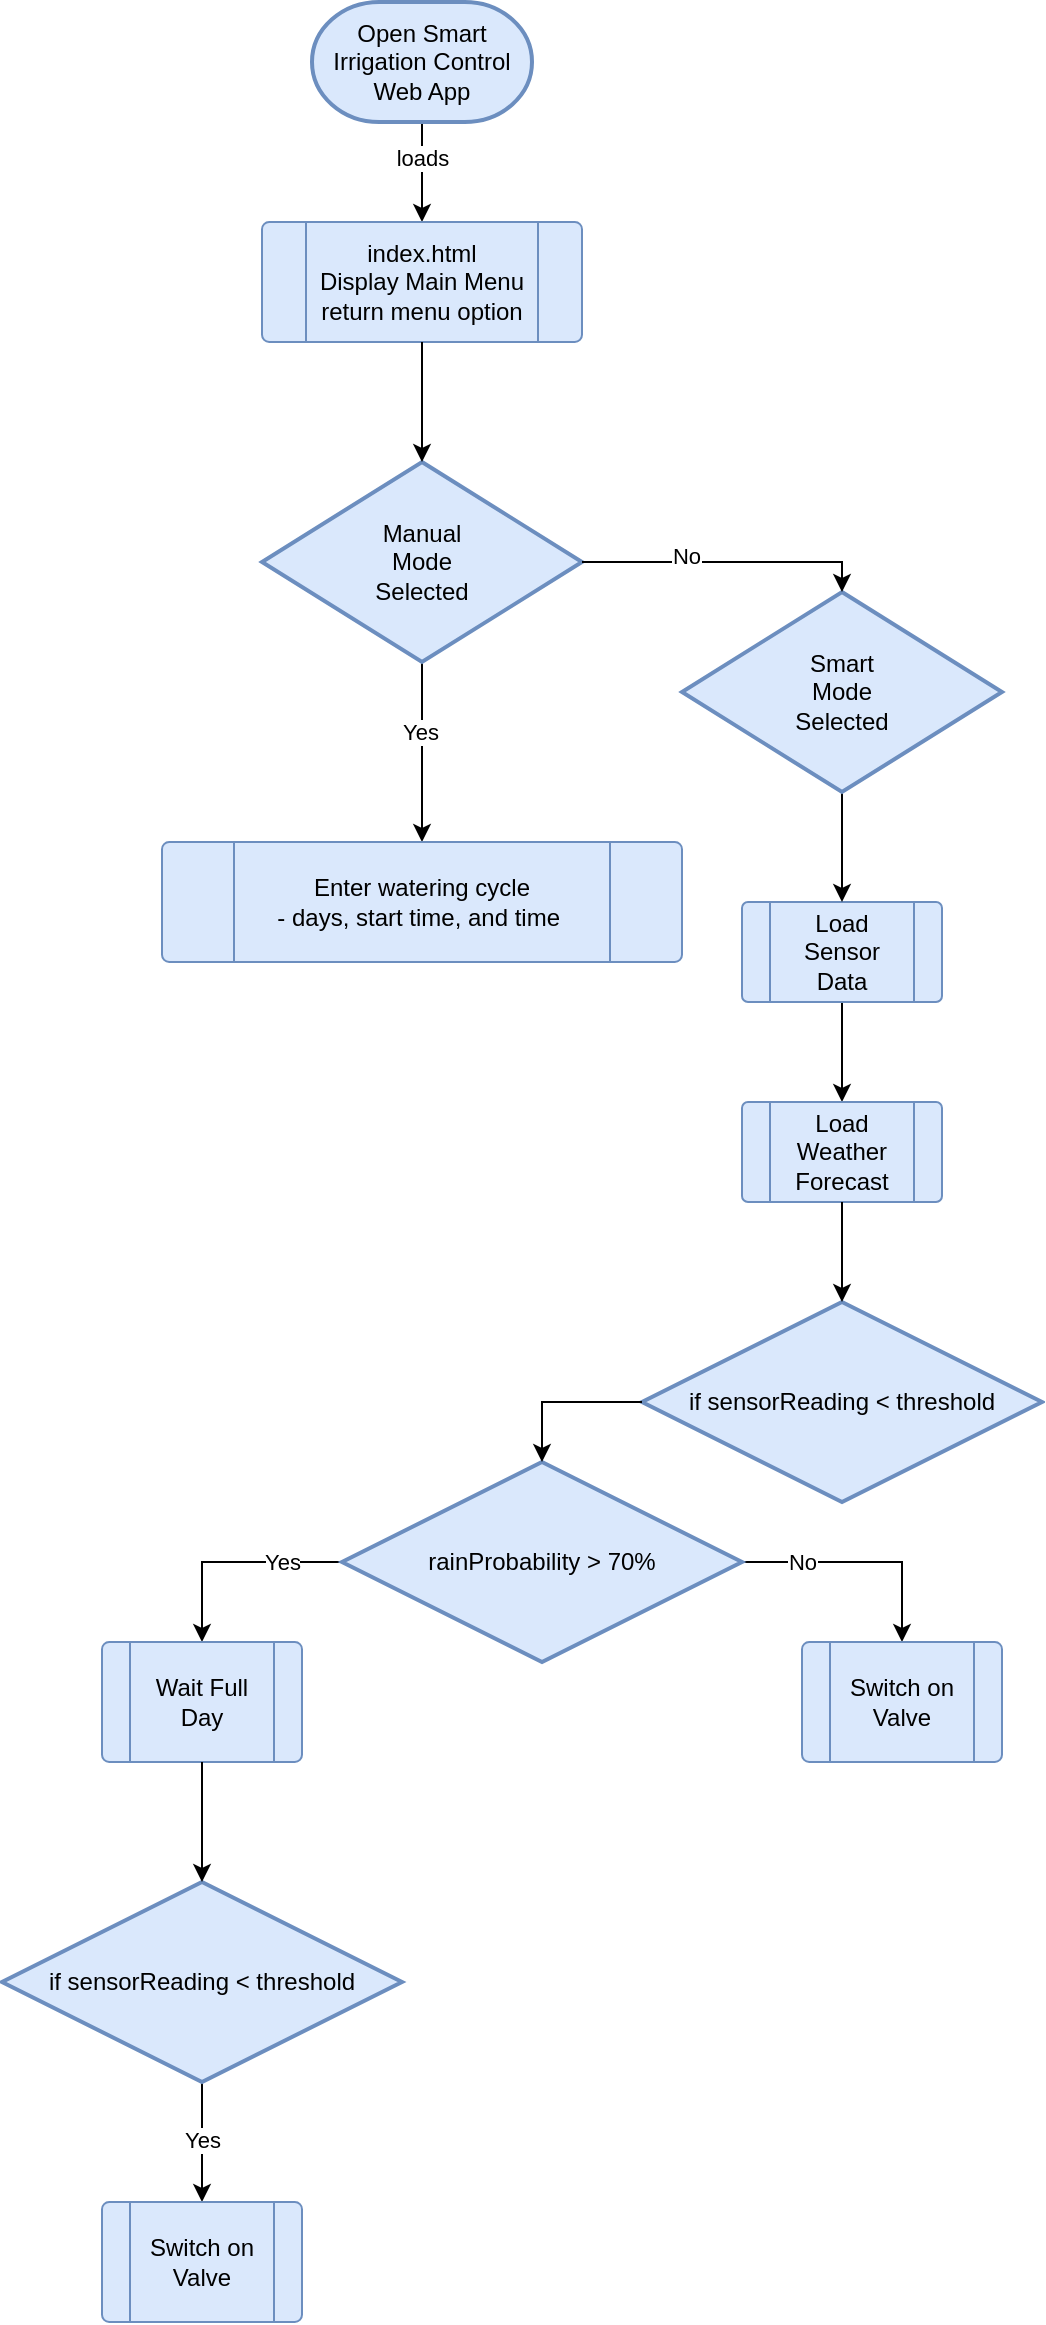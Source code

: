 <mxfile version="24.7.7">
  <diagram id="C5RBs43oDa-KdzZeNtuy" name="Page-1">
    <mxGraphModel dx="2532" dy="754" grid="1" gridSize="10" guides="1" tooltips="1" connect="1" arrows="1" fold="1" page="1" pageScale="1" pageWidth="1169" pageHeight="827" background="none" math="0" shadow="0">
      <root>
        <mxCell id="WIyWlLk6GJQsqaUBKTNV-0" />
        <mxCell id="WIyWlLk6GJQsqaUBKTNV-1" parent="WIyWlLk6GJQsqaUBKTNV-0" />
        <mxCell id="lYG3xDOw-mOF29yi0zcu-2" style="edgeStyle=orthogonalEdgeStyle;rounded=0;orthogonalLoop=1;jettySize=auto;html=1;exitX=0.5;exitY=1;exitDx=0;exitDy=0;exitPerimeter=0;entryX=0.5;entryY=0;entryDx=0;entryDy=0;" parent="WIyWlLk6GJQsqaUBKTNV-1" source="lYG3xDOw-mOF29yi0zcu-0" target="lYG3xDOw-mOF29yi0zcu-1" edge="1">
          <mxGeometry relative="1" as="geometry" />
        </mxCell>
        <mxCell id="lYG3xDOw-mOF29yi0zcu-5" value="loads" style="edgeLabel;html=1;align=center;verticalAlign=middle;resizable=0;points=[];" parent="lYG3xDOw-mOF29yi0zcu-2" vertex="1" connectable="0">
          <mxGeometry x="-0.278" relative="1" as="geometry">
            <mxPoint as="offset" />
          </mxGeometry>
        </mxCell>
        <mxCell id="lYG3xDOw-mOF29yi0zcu-0" value="Open Smart Irrigation Control Web App" style="strokeWidth=2;html=1;shape=mxgraph.flowchart.terminator;whiteSpace=wrap;fillColor=#dae8fc;strokeColor=#6c8ebf;" parent="WIyWlLk6GJQsqaUBKTNV-1" vertex="1">
          <mxGeometry x="-55" y="70" width="110" height="60" as="geometry" />
        </mxCell>
        <mxCell id="lYG3xDOw-mOF29yi0zcu-1" value="" style="verticalLabelPosition=bottom;verticalAlign=top;html=1;shape=process;whiteSpace=wrap;rounded=1;size=0.14;arcSize=6;fillColor=#dae8fc;strokeColor=#6c8ebf;" parent="WIyWlLk6GJQsqaUBKTNV-1" vertex="1">
          <mxGeometry x="-80" y="180" width="160" height="60" as="geometry" />
        </mxCell>
        <mxCell id="lYG3xDOw-mOF29yi0zcu-3" value="index.html&lt;div&gt;Display Main Menu&lt;/div&gt;&lt;div&gt;return menu option&lt;/div&gt;" style="text;html=1;align=center;verticalAlign=middle;whiteSpace=wrap;rounded=0;" parent="WIyWlLk6GJQsqaUBKTNV-1" vertex="1">
          <mxGeometry x="-60" y="195" width="120" height="30" as="geometry" />
        </mxCell>
        <mxCell id="lYG3xDOw-mOF29yi0zcu-48" style="edgeStyle=orthogonalEdgeStyle;rounded=0;orthogonalLoop=1;jettySize=auto;html=1;exitX=0.5;exitY=1;exitDx=0;exitDy=0;entryX=0.5;entryY=0;entryDx=0;entryDy=0;" parent="WIyWlLk6GJQsqaUBKTNV-1" source="lYG3xDOw-mOF29yi0zcu-8" target="lYG3xDOw-mOF29yi0zcu-45" edge="1">
          <mxGeometry relative="1" as="geometry" />
        </mxCell>
        <mxCell id="lYG3xDOw-mOF29yi0zcu-8" value="" style="verticalLabelPosition=bottom;verticalAlign=top;html=1;shape=process;whiteSpace=wrap;rounded=1;size=0.14;arcSize=6;fillColor=#dae8fc;strokeColor=#6c8ebf;" parent="WIyWlLk6GJQsqaUBKTNV-1" vertex="1">
          <mxGeometry x="160" y="520" width="100" height="50" as="geometry" />
        </mxCell>
        <mxCell id="lYG3xDOw-mOF29yi0zcu-11" value="Load Sensor Data" style="text;html=1;align=center;verticalAlign=middle;whiteSpace=wrap;rounded=0;" parent="WIyWlLk6GJQsqaUBKTNV-1" vertex="1">
          <mxGeometry x="180" y="530" width="60" height="30" as="geometry" />
        </mxCell>
        <mxCell id="lYG3xDOw-mOF29yi0zcu-38" style="edgeStyle=orthogonalEdgeStyle;rounded=0;orthogonalLoop=1;jettySize=auto;html=1;" parent="WIyWlLk6GJQsqaUBKTNV-1" source="lYG3xDOw-mOF29yi0zcu-21" target="lYG3xDOw-mOF29yi0zcu-36" edge="1">
          <mxGeometry relative="1" as="geometry" />
        </mxCell>
        <mxCell id="lYG3xDOw-mOF29yi0zcu-40" value="Yes" style="edgeLabel;html=1;align=center;verticalAlign=middle;resizable=0;points=[];" parent="lYG3xDOw-mOF29yi0zcu-38" vertex="1" connectable="0">
          <mxGeometry x="-0.23" y="-1" relative="1" as="geometry">
            <mxPoint as="offset" />
          </mxGeometry>
        </mxCell>
        <mxCell id="lYG3xDOw-mOF29yi0zcu-21" value="" style="strokeWidth=2;html=1;shape=mxgraph.flowchart.decision;whiteSpace=wrap;fillColor=#dae8fc;strokeColor=#6c8ebf;" parent="WIyWlLk6GJQsqaUBKTNV-1" vertex="1">
          <mxGeometry x="-80" y="300" width="160" height="100" as="geometry" />
        </mxCell>
        <mxCell id="lYG3xDOw-mOF29yi0zcu-27" value="Manual Mode Selected" style="text;html=1;align=center;verticalAlign=middle;whiteSpace=wrap;rounded=0;" parent="WIyWlLk6GJQsqaUBKTNV-1" vertex="1">
          <mxGeometry x="-30" y="335" width="60" height="30" as="geometry" />
        </mxCell>
        <mxCell id="lYG3xDOw-mOF29yi0zcu-44" style="edgeStyle=orthogonalEdgeStyle;rounded=0;orthogonalLoop=1;jettySize=auto;html=1;exitX=0.5;exitY=1;exitDx=0;exitDy=0;exitPerimeter=0;entryX=0.5;entryY=0;entryDx=0;entryDy=0;" parent="WIyWlLk6GJQsqaUBKTNV-1" source="lYG3xDOw-mOF29yi0zcu-28" target="lYG3xDOw-mOF29yi0zcu-8" edge="1">
          <mxGeometry relative="1" as="geometry" />
        </mxCell>
        <mxCell id="lYG3xDOw-mOF29yi0zcu-28" value="" style="strokeWidth=2;html=1;shape=mxgraph.flowchart.decision;whiteSpace=wrap;fillColor=#dae8fc;strokeColor=#6c8ebf;" parent="WIyWlLk6GJQsqaUBKTNV-1" vertex="1">
          <mxGeometry x="130" y="365" width="160" height="100" as="geometry" />
        </mxCell>
        <mxCell id="lYG3xDOw-mOF29yi0zcu-29" value="Smart Mode Selected" style="text;html=1;align=center;verticalAlign=middle;whiteSpace=wrap;rounded=0;" parent="WIyWlLk6GJQsqaUBKTNV-1" vertex="1">
          <mxGeometry x="180" y="400" width="60" height="30" as="geometry" />
        </mxCell>
        <mxCell id="lYG3xDOw-mOF29yi0zcu-30" style="edgeStyle=orthogonalEdgeStyle;rounded=0;orthogonalLoop=1;jettySize=auto;html=1;entryX=0.5;entryY=0;entryDx=0;entryDy=0;entryPerimeter=0;exitX=1;exitY=0.5;exitDx=0;exitDy=0;exitPerimeter=0;" parent="WIyWlLk6GJQsqaUBKTNV-1" source="lYG3xDOw-mOF29yi0zcu-21" target="lYG3xDOw-mOF29yi0zcu-28" edge="1">
          <mxGeometry relative="1" as="geometry">
            <Array as="points">
              <mxPoint x="210" y="350" />
            </Array>
          </mxGeometry>
        </mxCell>
        <mxCell id="lYG3xDOw-mOF29yi0zcu-31" value="No" style="edgeLabel;html=1;align=center;verticalAlign=middle;resizable=0;points=[];" parent="lYG3xDOw-mOF29yi0zcu-30" vertex="1" connectable="0">
          <mxGeometry x="-0.289" y="3" relative="1" as="geometry">
            <mxPoint as="offset" />
          </mxGeometry>
        </mxCell>
        <mxCell id="lYG3xDOw-mOF29yi0zcu-36" value="" style="verticalLabelPosition=bottom;verticalAlign=top;html=1;shape=process;whiteSpace=wrap;rounded=1;size=0.14;arcSize=6;fillColor=#dae8fc;strokeColor=#6c8ebf;" parent="WIyWlLk6GJQsqaUBKTNV-1" vertex="1">
          <mxGeometry x="-130" y="490" width="260" height="60" as="geometry" />
        </mxCell>
        <mxCell id="lYG3xDOw-mOF29yi0zcu-37" value="Enter watering cycle&lt;div&gt;- days, start time, and time&amp;nbsp;&lt;/div&gt;" style="text;html=1;align=center;verticalAlign=middle;whiteSpace=wrap;rounded=0;" parent="WIyWlLk6GJQsqaUBKTNV-1" vertex="1">
          <mxGeometry x="-90" y="505" width="180" height="30" as="geometry" />
        </mxCell>
        <mxCell id="lYG3xDOw-mOF29yi0zcu-43" style="edgeStyle=orthogonalEdgeStyle;rounded=0;orthogonalLoop=1;jettySize=auto;html=1;exitX=0.5;exitY=1;exitDx=0;exitDy=0;entryX=0.5;entryY=0;entryDx=0;entryDy=0;entryPerimeter=0;" parent="WIyWlLk6GJQsqaUBKTNV-1" source="lYG3xDOw-mOF29yi0zcu-1" target="lYG3xDOw-mOF29yi0zcu-21" edge="1">
          <mxGeometry relative="1" as="geometry" />
        </mxCell>
        <mxCell id="lYG3xDOw-mOF29yi0zcu-45" value="" style="verticalLabelPosition=bottom;verticalAlign=top;html=1;shape=process;whiteSpace=wrap;rounded=1;size=0.14;arcSize=6;fillColor=#dae8fc;strokeColor=#6c8ebf;" parent="WIyWlLk6GJQsqaUBKTNV-1" vertex="1">
          <mxGeometry x="160" y="620" width="100" height="50" as="geometry" />
        </mxCell>
        <mxCell id="lYG3xDOw-mOF29yi0zcu-46" value="Load Weather Forecast" style="text;html=1;align=center;verticalAlign=middle;whiteSpace=wrap;rounded=0;" parent="WIyWlLk6GJQsqaUBKTNV-1" vertex="1">
          <mxGeometry x="180" y="630" width="60" height="30" as="geometry" />
        </mxCell>
        <mxCell id="lYG3xDOw-mOF29yi0zcu-49" value="if sensorReading &amp;lt; threshold" style="strokeWidth=2;html=1;shape=mxgraph.flowchart.decision;whiteSpace=wrap;fillColor=#dae8fc;strokeColor=#6c8ebf;" parent="WIyWlLk6GJQsqaUBKTNV-1" vertex="1">
          <mxGeometry x="110" y="720" width="200" height="100" as="geometry" />
        </mxCell>
        <mxCell id="lYG3xDOw-mOF29yi0zcu-50" style="edgeStyle=orthogonalEdgeStyle;rounded=0;orthogonalLoop=1;jettySize=auto;html=1;exitX=0.5;exitY=1;exitDx=0;exitDy=0;entryX=0.5;entryY=0;entryDx=0;entryDy=0;entryPerimeter=0;" parent="WIyWlLk6GJQsqaUBKTNV-1" source="lYG3xDOw-mOF29yi0zcu-45" target="lYG3xDOw-mOF29yi0zcu-49" edge="1">
          <mxGeometry relative="1" as="geometry" />
        </mxCell>
        <mxCell id="lYG3xDOw-mOF29yi0zcu-61" style="edgeStyle=orthogonalEdgeStyle;rounded=0;orthogonalLoop=1;jettySize=auto;html=1;exitX=0;exitY=0.5;exitDx=0;exitDy=0;exitPerimeter=0;entryX=0.5;entryY=0;entryDx=0;entryDy=0;" parent="WIyWlLk6GJQsqaUBKTNV-1" source="lYG3xDOw-mOF29yi0zcu-55" target="lYG3xDOw-mOF29yi0zcu-60" edge="1">
          <mxGeometry relative="1" as="geometry" />
        </mxCell>
        <mxCell id="lYG3xDOw-mOF29yi0zcu-63" value="Yes" style="edgeLabel;html=1;align=center;verticalAlign=middle;resizable=0;points=[];" parent="lYG3xDOw-mOF29yi0zcu-61" vertex="1" connectable="0">
          <mxGeometry x="-0.197" y="-3" relative="1" as="geometry">
            <mxPoint x="14" y="3" as="offset" />
          </mxGeometry>
        </mxCell>
        <mxCell id="erFtuws-bJKWrH6lEwFD-8" style="edgeStyle=orthogonalEdgeStyle;rounded=0;orthogonalLoop=1;jettySize=auto;html=1;exitX=1;exitY=0.5;exitDx=0;exitDy=0;exitPerimeter=0;entryX=0.5;entryY=0;entryDx=0;entryDy=0;" edge="1" parent="WIyWlLk6GJQsqaUBKTNV-1" source="lYG3xDOw-mOF29yi0zcu-55" target="erFtuws-bJKWrH6lEwFD-3">
          <mxGeometry relative="1" as="geometry" />
        </mxCell>
        <mxCell id="erFtuws-bJKWrH6lEwFD-10" value="No" style="edgeLabel;html=1;align=center;verticalAlign=middle;resizable=0;points=[];" vertex="1" connectable="0" parent="erFtuws-bJKWrH6lEwFD-8">
          <mxGeometry x="-0.384" y="2" relative="1" as="geometry">
            <mxPoint x="-7" y="2" as="offset" />
          </mxGeometry>
        </mxCell>
        <mxCell id="lYG3xDOw-mOF29yi0zcu-55" value="rainProbability &amp;gt; 70%" style="strokeWidth=2;html=1;shape=mxgraph.flowchart.decision;whiteSpace=wrap;fillColor=#dae8fc;strokeColor=#6c8ebf;" parent="WIyWlLk6GJQsqaUBKTNV-1" vertex="1">
          <mxGeometry x="-40" y="800" width="200" height="100" as="geometry" />
        </mxCell>
        <mxCell id="lYG3xDOw-mOF29yi0zcu-56" style="edgeStyle=orthogonalEdgeStyle;rounded=0;orthogonalLoop=1;jettySize=auto;html=1;exitX=0;exitY=0.5;exitDx=0;exitDy=0;exitPerimeter=0;entryX=0.5;entryY=0;entryDx=0;entryDy=0;entryPerimeter=0;" parent="WIyWlLk6GJQsqaUBKTNV-1" source="lYG3xDOw-mOF29yi0zcu-49" target="lYG3xDOw-mOF29yi0zcu-55" edge="1">
          <mxGeometry relative="1" as="geometry" />
        </mxCell>
        <mxCell id="lYG3xDOw-mOF29yi0zcu-60" value="" style="verticalLabelPosition=bottom;verticalAlign=top;html=1;shape=process;whiteSpace=wrap;rounded=1;size=0.14;arcSize=6;fillColor=#dae8fc;strokeColor=#6c8ebf;" parent="WIyWlLk6GJQsqaUBKTNV-1" vertex="1">
          <mxGeometry x="-160" y="890" width="100" height="60" as="geometry" />
        </mxCell>
        <mxCell id="erFtuws-bJKWrH6lEwFD-3" value="" style="verticalLabelPosition=bottom;verticalAlign=top;html=1;shape=process;whiteSpace=wrap;rounded=1;size=0.14;arcSize=6;fillColor=#dae8fc;strokeColor=#6c8ebf;" vertex="1" parent="WIyWlLk6GJQsqaUBKTNV-1">
          <mxGeometry x="190" y="890" width="100" height="60" as="geometry" />
        </mxCell>
        <mxCell id="erFtuws-bJKWrH6lEwFD-6" value="Wait Full Day" style="text;html=1;align=center;verticalAlign=middle;whiteSpace=wrap;rounded=0;" vertex="1" parent="WIyWlLk6GJQsqaUBKTNV-1">
          <mxGeometry x="-140" y="905" width="60" height="30" as="geometry" />
        </mxCell>
        <mxCell id="lYG3xDOw-mOF29yi0zcu-62" value="Switch on Valve" style="text;html=1;align=center;verticalAlign=middle;whiteSpace=wrap;rounded=0;" parent="WIyWlLk6GJQsqaUBKTNV-1" vertex="1">
          <mxGeometry x="210" y="905" width="60" height="30" as="geometry" />
        </mxCell>
        <mxCell id="erFtuws-bJKWrH6lEwFD-18" style="edgeStyle=orthogonalEdgeStyle;rounded=0;orthogonalLoop=1;jettySize=auto;html=1;exitX=0.5;exitY=1;exitDx=0;exitDy=0;exitPerimeter=0;entryX=0.5;entryY=0;entryDx=0;entryDy=0;" edge="1" parent="WIyWlLk6GJQsqaUBKTNV-1" source="erFtuws-bJKWrH6lEwFD-7" target="erFtuws-bJKWrH6lEwFD-15">
          <mxGeometry relative="1" as="geometry" />
        </mxCell>
        <mxCell id="erFtuws-bJKWrH6lEwFD-20" value="Yes" style="edgeLabel;html=1;align=center;verticalAlign=middle;resizable=0;points=[];" vertex="1" connectable="0" parent="erFtuws-bJKWrH6lEwFD-18">
          <mxGeometry x="-0.048" relative="1" as="geometry">
            <mxPoint as="offset" />
          </mxGeometry>
        </mxCell>
        <mxCell id="erFtuws-bJKWrH6lEwFD-7" value="if sensorReading &amp;lt; threshold" style="strokeWidth=2;html=1;shape=mxgraph.flowchart.decision;whiteSpace=wrap;fillColor=#dae8fc;strokeColor=#6c8ebf;" vertex="1" parent="WIyWlLk6GJQsqaUBKTNV-1">
          <mxGeometry x="-210" y="1010" width="200" height="100" as="geometry" />
        </mxCell>
        <mxCell id="erFtuws-bJKWrH6lEwFD-12" style="edgeStyle=orthogonalEdgeStyle;rounded=0;orthogonalLoop=1;jettySize=auto;html=1;exitX=0.5;exitY=1;exitDx=0;exitDy=0;entryX=0.5;entryY=0;entryDx=0;entryDy=0;entryPerimeter=0;" edge="1" parent="WIyWlLk6GJQsqaUBKTNV-1" source="lYG3xDOw-mOF29yi0zcu-60" target="erFtuws-bJKWrH6lEwFD-7">
          <mxGeometry relative="1" as="geometry" />
        </mxCell>
        <mxCell id="erFtuws-bJKWrH6lEwFD-15" value="" style="verticalLabelPosition=bottom;verticalAlign=top;html=1;shape=process;whiteSpace=wrap;rounded=1;size=0.14;arcSize=6;fillColor=#dae8fc;strokeColor=#6c8ebf;" vertex="1" parent="WIyWlLk6GJQsqaUBKTNV-1">
          <mxGeometry x="-160" y="1170" width="100" height="60" as="geometry" />
        </mxCell>
        <mxCell id="erFtuws-bJKWrH6lEwFD-19" value="Switch on Valve" style="text;html=1;align=center;verticalAlign=middle;whiteSpace=wrap;rounded=0;" vertex="1" parent="WIyWlLk6GJQsqaUBKTNV-1">
          <mxGeometry x="-140" y="1185" width="60" height="30" as="geometry" />
        </mxCell>
      </root>
    </mxGraphModel>
  </diagram>
</mxfile>
